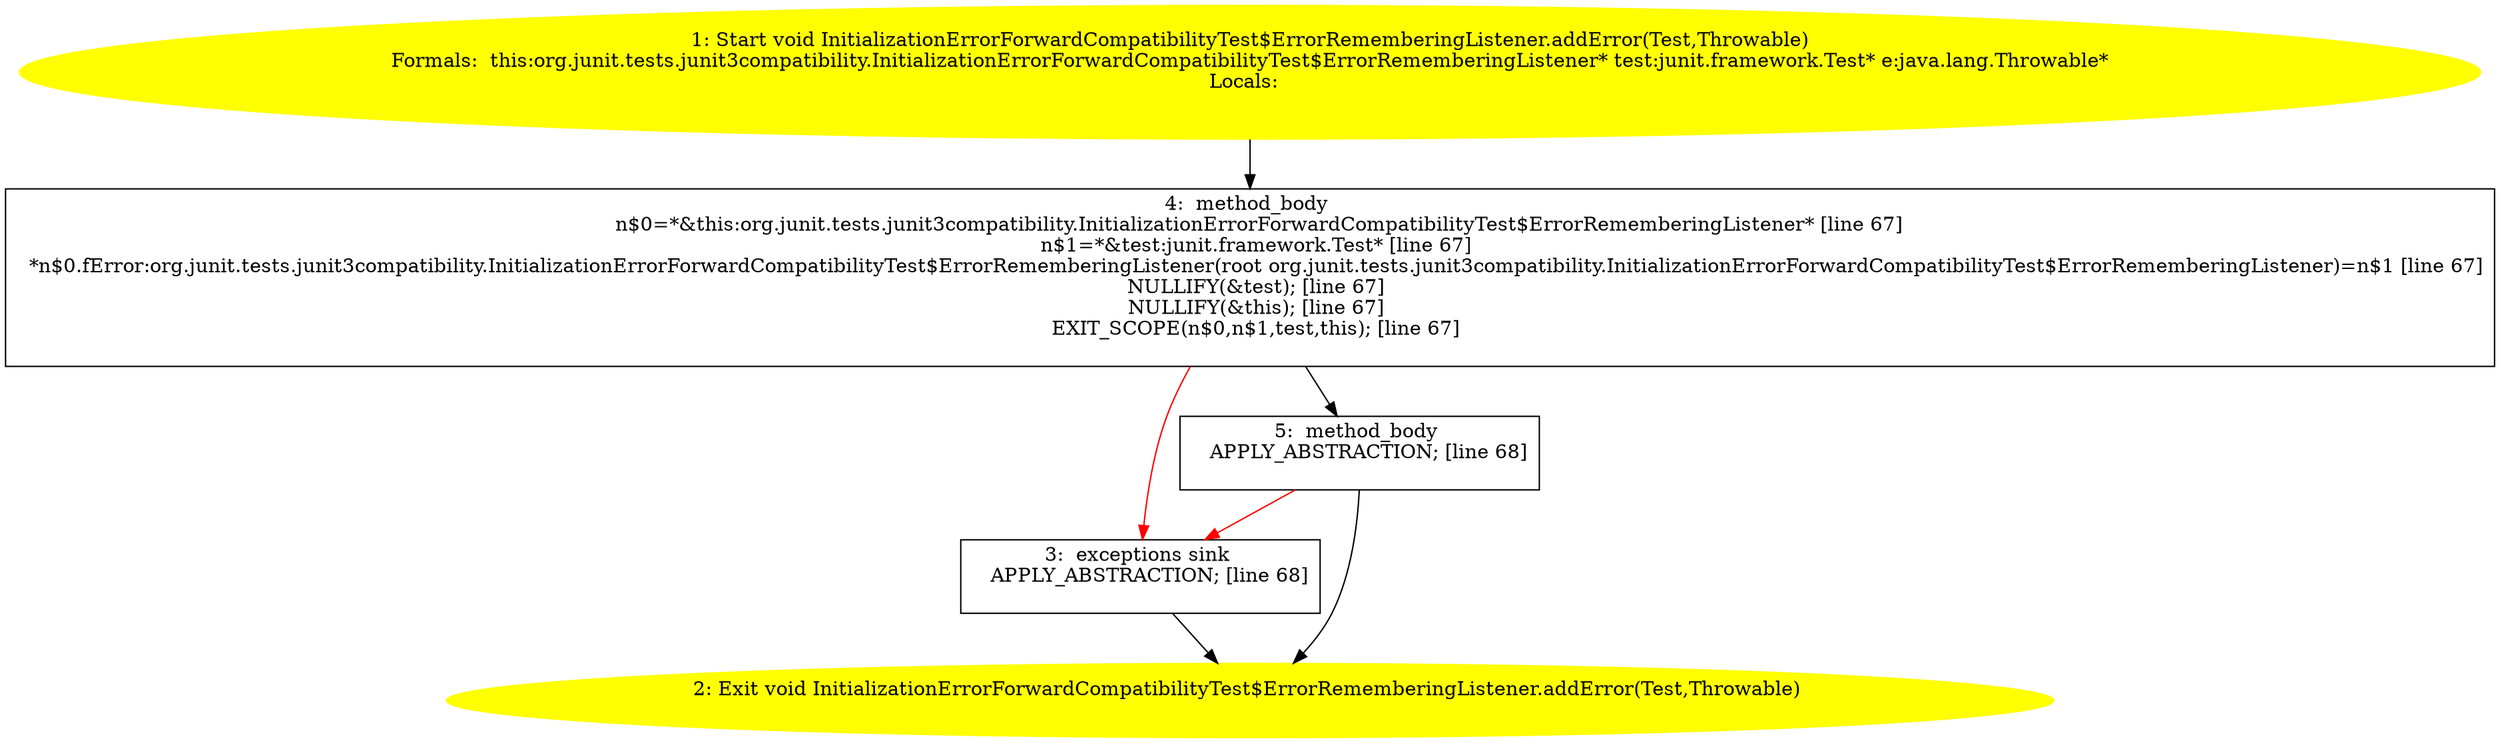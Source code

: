 /* @generated */
digraph cfg {
"org.junit.tests.junit3compatibility.InitializationErrorForwardCompatibilityTest$ErrorRememberingList.5765b462a566c94ea9b616206d16f2ea_1" [label="1: Start void InitializationErrorForwardCompatibilityTest$ErrorRememberingListener.addError(Test,Throwable)\nFormals:  this:org.junit.tests.junit3compatibility.InitializationErrorForwardCompatibilityTest$ErrorRememberingListener* test:junit.framework.Test* e:java.lang.Throwable*\nLocals:  \n  " color=yellow style=filled]
	

	 "org.junit.tests.junit3compatibility.InitializationErrorForwardCompatibilityTest$ErrorRememberingList.5765b462a566c94ea9b616206d16f2ea_1" -> "org.junit.tests.junit3compatibility.InitializationErrorForwardCompatibilityTest$ErrorRememberingList.5765b462a566c94ea9b616206d16f2ea_4" ;
"org.junit.tests.junit3compatibility.InitializationErrorForwardCompatibilityTest$ErrorRememberingList.5765b462a566c94ea9b616206d16f2ea_2" [label="2: Exit void InitializationErrorForwardCompatibilityTest$ErrorRememberingListener.addError(Test,Throwable) \n  " color=yellow style=filled]
	

"org.junit.tests.junit3compatibility.InitializationErrorForwardCompatibilityTest$ErrorRememberingList.5765b462a566c94ea9b616206d16f2ea_3" [label="3:  exceptions sink \n   APPLY_ABSTRACTION; [line 68]\n " shape="box"]
	

	 "org.junit.tests.junit3compatibility.InitializationErrorForwardCompatibilityTest$ErrorRememberingList.5765b462a566c94ea9b616206d16f2ea_3" -> "org.junit.tests.junit3compatibility.InitializationErrorForwardCompatibilityTest$ErrorRememberingList.5765b462a566c94ea9b616206d16f2ea_2" ;
"org.junit.tests.junit3compatibility.InitializationErrorForwardCompatibilityTest$ErrorRememberingList.5765b462a566c94ea9b616206d16f2ea_4" [label="4:  method_body \n   n$0=*&this:org.junit.tests.junit3compatibility.InitializationErrorForwardCompatibilityTest$ErrorRememberingListener* [line 67]\n  n$1=*&test:junit.framework.Test* [line 67]\n  *n$0.fError:org.junit.tests.junit3compatibility.InitializationErrorForwardCompatibilityTest$ErrorRememberingListener(root org.junit.tests.junit3compatibility.InitializationErrorForwardCompatibilityTest$ErrorRememberingListener)=n$1 [line 67]\n  NULLIFY(&test); [line 67]\n  NULLIFY(&this); [line 67]\n  EXIT_SCOPE(n$0,n$1,test,this); [line 67]\n " shape="box"]
	

	 "org.junit.tests.junit3compatibility.InitializationErrorForwardCompatibilityTest$ErrorRememberingList.5765b462a566c94ea9b616206d16f2ea_4" -> "org.junit.tests.junit3compatibility.InitializationErrorForwardCompatibilityTest$ErrorRememberingList.5765b462a566c94ea9b616206d16f2ea_5" ;
	 "org.junit.tests.junit3compatibility.InitializationErrorForwardCompatibilityTest$ErrorRememberingList.5765b462a566c94ea9b616206d16f2ea_4" -> "org.junit.tests.junit3compatibility.InitializationErrorForwardCompatibilityTest$ErrorRememberingList.5765b462a566c94ea9b616206d16f2ea_3" [color="red" ];
"org.junit.tests.junit3compatibility.InitializationErrorForwardCompatibilityTest$ErrorRememberingList.5765b462a566c94ea9b616206d16f2ea_5" [label="5:  method_body \n   APPLY_ABSTRACTION; [line 68]\n " shape="box"]
	

	 "org.junit.tests.junit3compatibility.InitializationErrorForwardCompatibilityTest$ErrorRememberingList.5765b462a566c94ea9b616206d16f2ea_5" -> "org.junit.tests.junit3compatibility.InitializationErrorForwardCompatibilityTest$ErrorRememberingList.5765b462a566c94ea9b616206d16f2ea_2" ;
	 "org.junit.tests.junit3compatibility.InitializationErrorForwardCompatibilityTest$ErrorRememberingList.5765b462a566c94ea9b616206d16f2ea_5" -> "org.junit.tests.junit3compatibility.InitializationErrorForwardCompatibilityTest$ErrorRememberingList.5765b462a566c94ea9b616206d16f2ea_3" [color="red" ];
}
